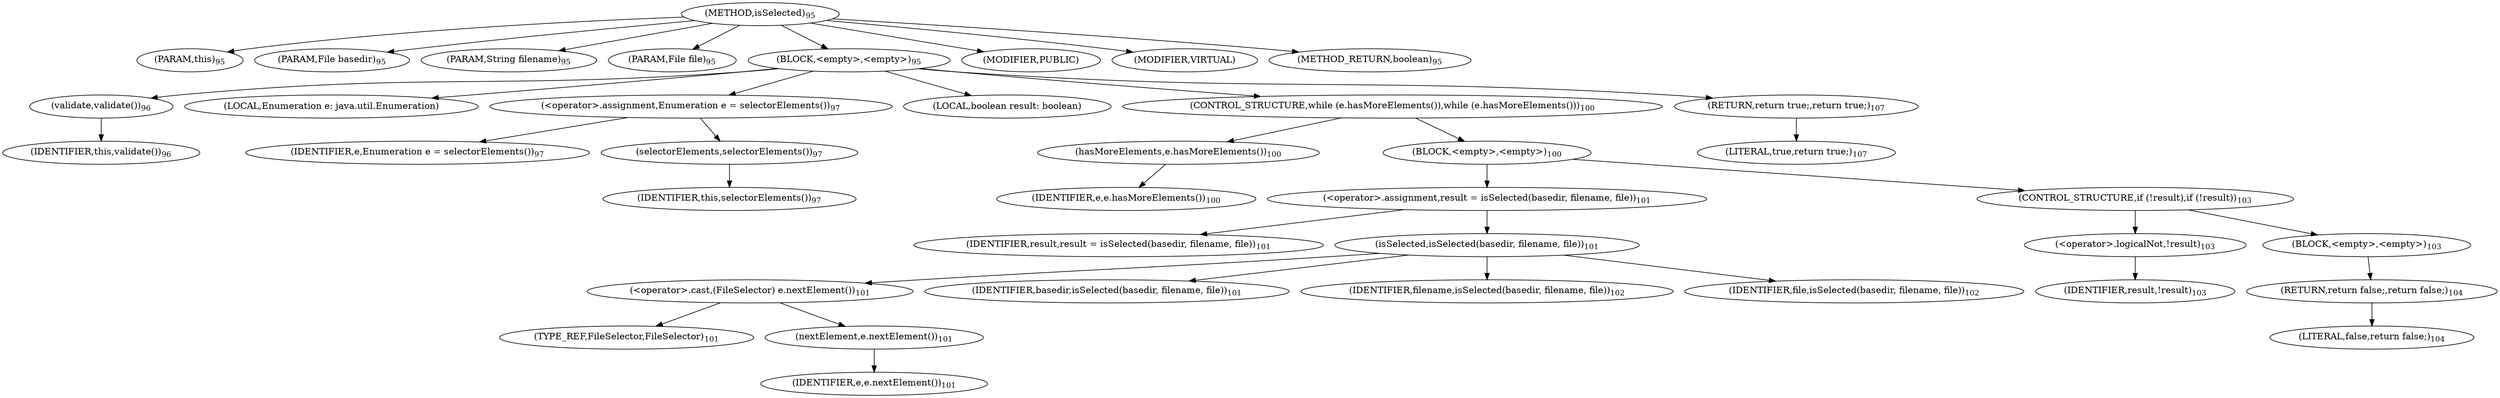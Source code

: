 digraph "isSelected" {  
"45" [label = <(METHOD,isSelected)<SUB>95</SUB>> ]
"8" [label = <(PARAM,this)<SUB>95</SUB>> ]
"46" [label = <(PARAM,File basedir)<SUB>95</SUB>> ]
"47" [label = <(PARAM,String filename)<SUB>95</SUB>> ]
"48" [label = <(PARAM,File file)<SUB>95</SUB>> ]
"49" [label = <(BLOCK,&lt;empty&gt;,&lt;empty&gt;)<SUB>95</SUB>> ]
"50" [label = <(validate,validate())<SUB>96</SUB>> ]
"7" [label = <(IDENTIFIER,this,validate())<SUB>96</SUB>> ]
"51" [label = <(LOCAL,Enumeration e: java.util.Enumeration)> ]
"52" [label = <(&lt;operator&gt;.assignment,Enumeration e = selectorElements())<SUB>97</SUB>> ]
"53" [label = <(IDENTIFIER,e,Enumeration e = selectorElements())<SUB>97</SUB>> ]
"54" [label = <(selectorElements,selectorElements())<SUB>97</SUB>> ]
"9" [label = <(IDENTIFIER,this,selectorElements())<SUB>97</SUB>> ]
"55" [label = <(LOCAL,boolean result: boolean)> ]
"56" [label = <(CONTROL_STRUCTURE,while (e.hasMoreElements()),while (e.hasMoreElements()))<SUB>100</SUB>> ]
"57" [label = <(hasMoreElements,e.hasMoreElements())<SUB>100</SUB>> ]
"58" [label = <(IDENTIFIER,e,e.hasMoreElements())<SUB>100</SUB>> ]
"59" [label = <(BLOCK,&lt;empty&gt;,&lt;empty&gt;)<SUB>100</SUB>> ]
"60" [label = <(&lt;operator&gt;.assignment,result = isSelected(basedir, filename, file))<SUB>101</SUB>> ]
"61" [label = <(IDENTIFIER,result,result = isSelected(basedir, filename, file))<SUB>101</SUB>> ]
"62" [label = <(isSelected,isSelected(basedir, filename, file))<SUB>101</SUB>> ]
"63" [label = <(&lt;operator&gt;.cast,(FileSelector) e.nextElement())<SUB>101</SUB>> ]
"64" [label = <(TYPE_REF,FileSelector,FileSelector)<SUB>101</SUB>> ]
"65" [label = <(nextElement,e.nextElement())<SUB>101</SUB>> ]
"66" [label = <(IDENTIFIER,e,e.nextElement())<SUB>101</SUB>> ]
"67" [label = <(IDENTIFIER,basedir,isSelected(basedir, filename, file))<SUB>101</SUB>> ]
"68" [label = <(IDENTIFIER,filename,isSelected(basedir, filename, file))<SUB>102</SUB>> ]
"69" [label = <(IDENTIFIER,file,isSelected(basedir, filename, file))<SUB>102</SUB>> ]
"70" [label = <(CONTROL_STRUCTURE,if (!result),if (!result))<SUB>103</SUB>> ]
"71" [label = <(&lt;operator&gt;.logicalNot,!result)<SUB>103</SUB>> ]
"72" [label = <(IDENTIFIER,result,!result)<SUB>103</SUB>> ]
"73" [label = <(BLOCK,&lt;empty&gt;,&lt;empty&gt;)<SUB>103</SUB>> ]
"74" [label = <(RETURN,return false;,return false;)<SUB>104</SUB>> ]
"75" [label = <(LITERAL,false,return false;)<SUB>104</SUB>> ]
"76" [label = <(RETURN,return true;,return true;)<SUB>107</SUB>> ]
"77" [label = <(LITERAL,true,return true;)<SUB>107</SUB>> ]
"78" [label = <(MODIFIER,PUBLIC)> ]
"79" [label = <(MODIFIER,VIRTUAL)> ]
"80" [label = <(METHOD_RETURN,boolean)<SUB>95</SUB>> ]
  "45" -> "8" 
  "45" -> "46" 
  "45" -> "47" 
  "45" -> "48" 
  "45" -> "49" 
  "45" -> "78" 
  "45" -> "79" 
  "45" -> "80" 
  "49" -> "50" 
  "49" -> "51" 
  "49" -> "52" 
  "49" -> "55" 
  "49" -> "56" 
  "49" -> "76" 
  "50" -> "7" 
  "52" -> "53" 
  "52" -> "54" 
  "54" -> "9" 
  "56" -> "57" 
  "56" -> "59" 
  "57" -> "58" 
  "59" -> "60" 
  "59" -> "70" 
  "60" -> "61" 
  "60" -> "62" 
  "62" -> "63" 
  "62" -> "67" 
  "62" -> "68" 
  "62" -> "69" 
  "63" -> "64" 
  "63" -> "65" 
  "65" -> "66" 
  "70" -> "71" 
  "70" -> "73" 
  "71" -> "72" 
  "73" -> "74" 
  "74" -> "75" 
  "76" -> "77" 
}
